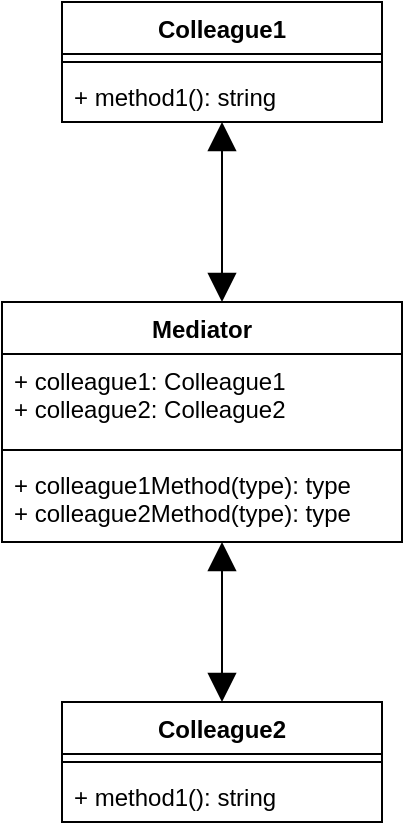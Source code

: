 <mxfile version="14.9.6" type="device"><diagram id="E5nfK3t8w8Xx6Oq4RLnl" name="Page-1"><mxGraphModel dx="868" dy="450" grid="1" gridSize="10" guides="1" tooltips="1" connect="1" arrows="1" fold="1" page="1" pageScale="1" pageWidth="827" pageHeight="1169" math="0" shadow="0"><root><mxCell id="0"/><mxCell id="1" parent="0"/><mxCell id="GpHQS9ZVvo6Tj2uGMusp-1" value="Mediator" style="swimlane;fontStyle=1;align=center;verticalAlign=top;childLayout=stackLayout;horizontal=1;startSize=26;horizontalStack=0;resizeParent=1;resizeParentMax=0;resizeLast=0;collapsible=1;marginBottom=0;" vertex="1" parent="1"><mxGeometry x="330" y="190" width="200" height="120" as="geometry"/></mxCell><mxCell id="GpHQS9ZVvo6Tj2uGMusp-2" value="+ colleague1: Colleague1&#10;+ colleague2: Colleague2" style="text;strokeColor=none;fillColor=none;align=left;verticalAlign=top;spacingLeft=4;spacingRight=4;overflow=hidden;rotatable=0;points=[[0,0.5],[1,0.5]];portConstraint=eastwest;" vertex="1" parent="GpHQS9ZVvo6Tj2uGMusp-1"><mxGeometry y="26" width="200" height="44" as="geometry"/></mxCell><mxCell id="GpHQS9ZVvo6Tj2uGMusp-3" value="" style="line;strokeWidth=1;fillColor=none;align=left;verticalAlign=middle;spacingTop=-1;spacingLeft=3;spacingRight=3;rotatable=0;labelPosition=right;points=[];portConstraint=eastwest;" vertex="1" parent="GpHQS9ZVvo6Tj2uGMusp-1"><mxGeometry y="70" width="200" height="8" as="geometry"/></mxCell><mxCell id="GpHQS9ZVvo6Tj2uGMusp-4" value="+ colleague1Method(type): type&#10;+ colleague2Method(type): type" style="text;strokeColor=none;fillColor=none;align=left;verticalAlign=top;spacingLeft=4;spacingRight=4;overflow=hidden;rotatable=0;points=[[0,0.5],[1,0.5]];portConstraint=eastwest;" vertex="1" parent="GpHQS9ZVvo6Tj2uGMusp-1"><mxGeometry y="78" width="200" height="42" as="geometry"/></mxCell><mxCell id="GpHQS9ZVvo6Tj2uGMusp-5" value="Colleague1" style="swimlane;fontStyle=1;align=center;verticalAlign=top;childLayout=stackLayout;horizontal=1;startSize=26;horizontalStack=0;resizeParent=1;resizeParentMax=0;resizeLast=0;collapsible=1;marginBottom=0;" vertex="1" parent="1"><mxGeometry x="360" y="40" width="160" height="60" as="geometry"/></mxCell><mxCell id="GpHQS9ZVvo6Tj2uGMusp-7" value="" style="line;strokeWidth=1;fillColor=none;align=left;verticalAlign=middle;spacingTop=-1;spacingLeft=3;spacingRight=3;rotatable=0;labelPosition=right;points=[];portConstraint=eastwest;" vertex="1" parent="GpHQS9ZVvo6Tj2uGMusp-5"><mxGeometry y="26" width="160" height="8" as="geometry"/></mxCell><mxCell id="GpHQS9ZVvo6Tj2uGMusp-8" value="+ method1(): string" style="text;strokeColor=none;fillColor=none;align=left;verticalAlign=top;spacingLeft=4;spacingRight=4;overflow=hidden;rotatable=0;points=[[0,0.5],[1,0.5]];portConstraint=eastwest;" vertex="1" parent="GpHQS9ZVvo6Tj2uGMusp-5"><mxGeometry y="34" width="160" height="26" as="geometry"/></mxCell><mxCell id="GpHQS9ZVvo6Tj2uGMusp-9" value="Colleague2" style="swimlane;fontStyle=1;align=center;verticalAlign=top;childLayout=stackLayout;horizontal=1;startSize=26;horizontalStack=0;resizeParent=1;resizeParentMax=0;resizeLast=0;collapsible=1;marginBottom=0;" vertex="1" parent="1"><mxGeometry x="360" y="390" width="160" height="60" as="geometry"/></mxCell><mxCell id="GpHQS9ZVvo6Tj2uGMusp-10" value="" style="line;strokeWidth=1;fillColor=none;align=left;verticalAlign=middle;spacingTop=-1;spacingLeft=3;spacingRight=3;rotatable=0;labelPosition=right;points=[];portConstraint=eastwest;" vertex="1" parent="GpHQS9ZVvo6Tj2uGMusp-9"><mxGeometry y="26" width="160" height="8" as="geometry"/></mxCell><mxCell id="GpHQS9ZVvo6Tj2uGMusp-11" value="+ method1(): string" style="text;strokeColor=none;fillColor=none;align=left;verticalAlign=top;spacingLeft=4;spacingRight=4;overflow=hidden;rotatable=0;points=[[0,0.5],[1,0.5]];portConstraint=eastwest;" vertex="1" parent="GpHQS9ZVvo6Tj2uGMusp-9"><mxGeometry y="34" width="160" height="26" as="geometry"/></mxCell><mxCell id="GpHQS9ZVvo6Tj2uGMusp-12" style="edgeStyle=orthogonalEdgeStyle;rounded=0;orthogonalLoop=1;jettySize=auto;html=1;entryX=0.55;entryY=0;entryDx=0;entryDy=0;entryPerimeter=0;endArrow=block;endFill=1;startArrow=block;startFill=1;endSize=12;startSize=12;" edge="1" parent="1" source="GpHQS9ZVvo6Tj2uGMusp-8" target="GpHQS9ZVvo6Tj2uGMusp-1"><mxGeometry relative="1" as="geometry"><Array as="points"><mxPoint x="440" y="110"/><mxPoint x="440" y="110"/></Array></mxGeometry></mxCell><mxCell id="GpHQS9ZVvo6Tj2uGMusp-13" style="edgeStyle=orthogonalEdgeStyle;rounded=0;orthogonalLoop=1;jettySize=auto;html=1;entryX=0.5;entryY=0;entryDx=0;entryDy=0;startArrow=block;startFill=1;endArrow=block;endFill=1;startSize=12;endSize=12;" edge="1" parent="1" source="GpHQS9ZVvo6Tj2uGMusp-4" target="GpHQS9ZVvo6Tj2uGMusp-9"><mxGeometry relative="1" as="geometry"><Array as="points"><mxPoint x="440" y="320"/><mxPoint x="440" y="320"/></Array></mxGeometry></mxCell></root></mxGraphModel></diagram></mxfile>